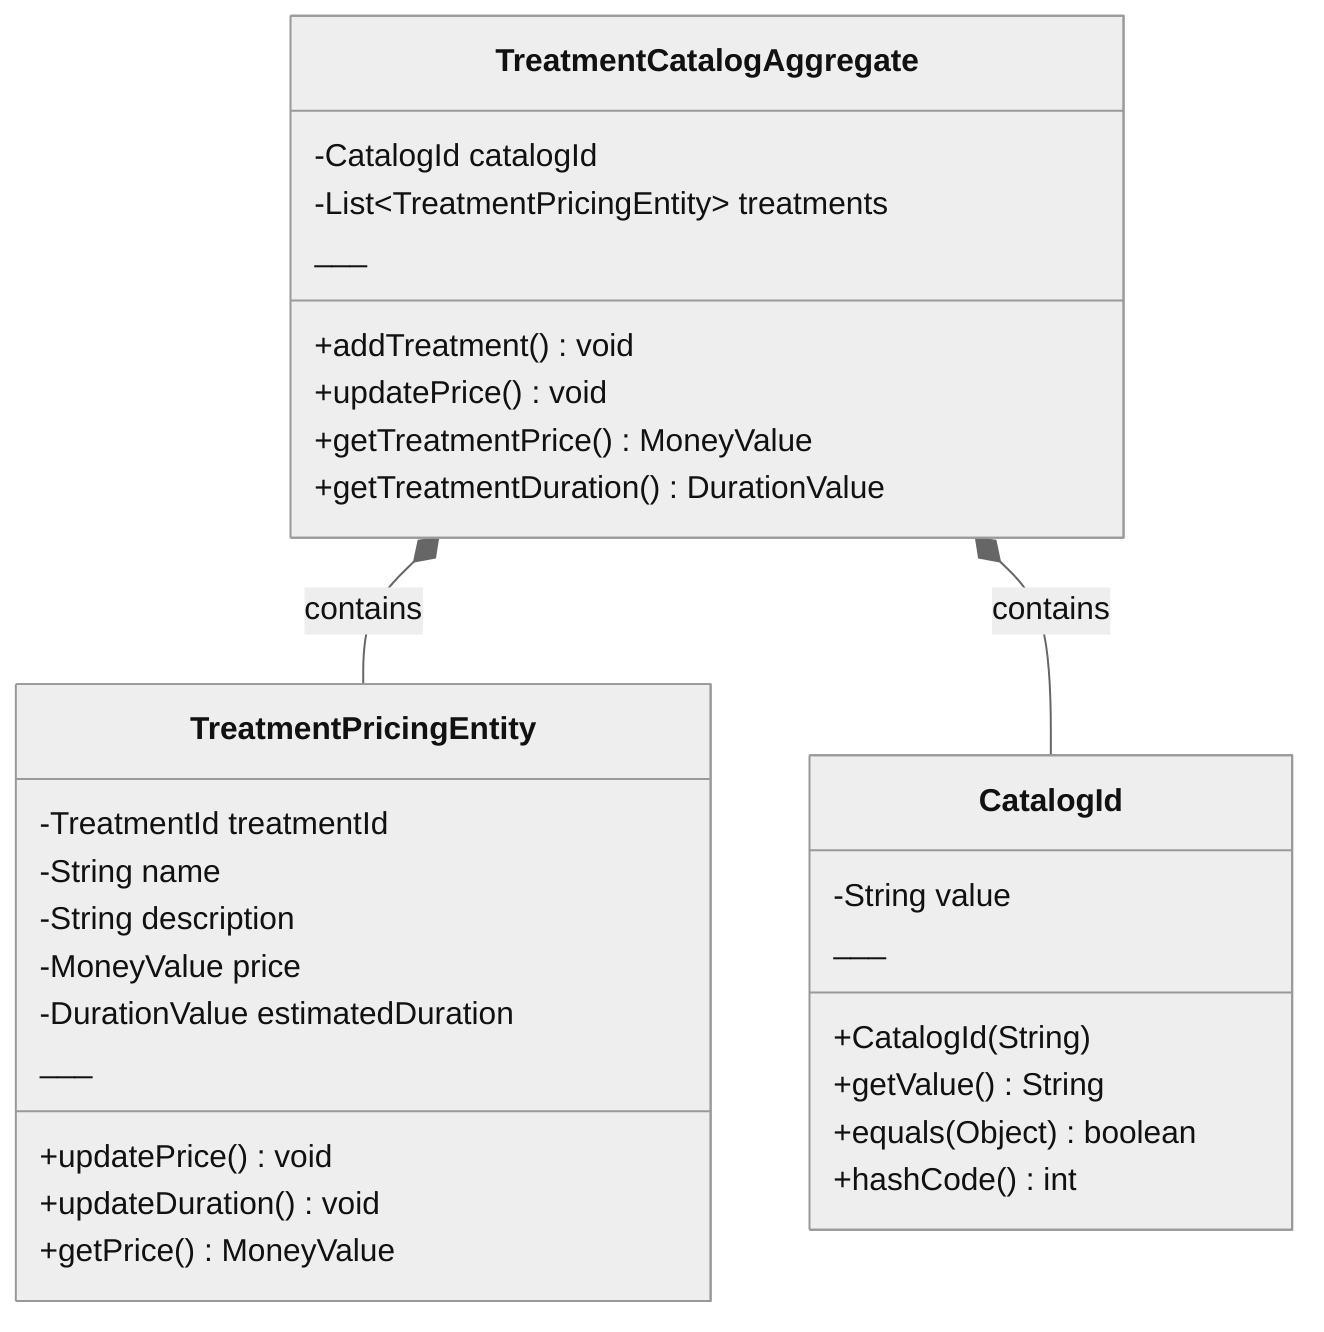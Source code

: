 %%{init: {'theme':'neutral'}}%%
classDiagram
    class TreatmentCatalogAggregate {
        -CatalogId catalogId
        -List~TreatmentPricingEntity~ treatments
        ___
        +addTreatment() void
        +updatePrice() void
        +getTreatmentPrice() MoneyValue
        +getTreatmentDuration() DurationValue
    }
    
    class TreatmentPricingEntity {
        -TreatmentId treatmentId
        -String name
        -String description
        -MoneyValue price
        -DurationValue estimatedDuration
        ___
        +updatePrice() void
        +updateDuration() void
        +getPrice() MoneyValue
    }
    
    class CatalogId {
        -String value
        ___
        +CatalogId(String)
        +getValue() String
        +equals(Object) boolean
        +hashCode() int
    }
    
    TreatmentCatalogAggregate *-- TreatmentPricingEntity : contains
    TreatmentCatalogAggregate *-- CatalogId : contains